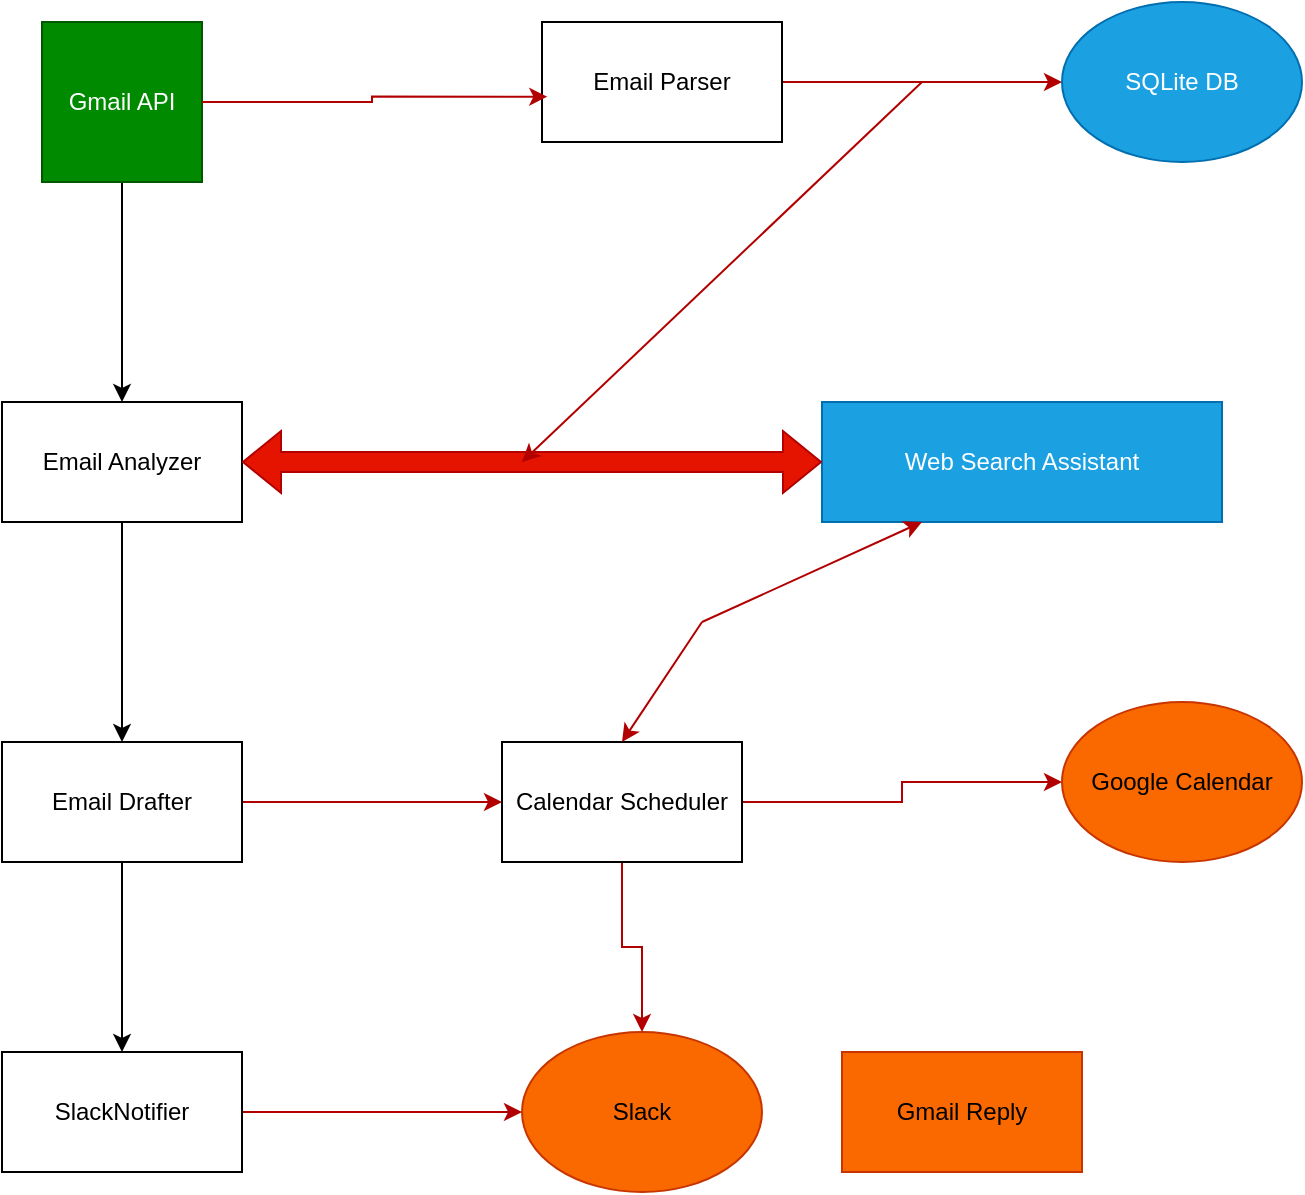 <mxfile version="26.2.8">
  <diagram name="Page-1" id="FLRJEERH1tKi0cHCewut">
    <mxGraphModel dx="940" dy="666" grid="1" gridSize="10" guides="1" tooltips="1" connect="1" arrows="1" fold="1" page="1" pageScale="1" pageWidth="827" pageHeight="1169" math="0" shadow="0">
      <root>
        <mxCell id="0" />
        <mxCell id="1" parent="0" />
        <mxCell id="5WUl91D30P4-O-UeJGRd-17" style="edgeStyle=orthogonalEdgeStyle;rounded=0;orthogonalLoop=1;jettySize=auto;html=1;exitX=0.5;exitY=1;exitDx=0;exitDy=0;" edge="1" parent="1" source="5WUl91D30P4-O-UeJGRd-1" target="5WUl91D30P4-O-UeJGRd-5">
          <mxGeometry relative="1" as="geometry" />
        </mxCell>
        <mxCell id="5WUl91D30P4-O-UeJGRd-1" value="Gmail API" style="whiteSpace=wrap;html=1;aspect=fixed;fillColor=#008a00;fontColor=#ffffff;strokeColor=#005700;" vertex="1" parent="1">
          <mxGeometry x="80" y="40" width="80" height="80" as="geometry" />
        </mxCell>
        <mxCell id="5WUl91D30P4-O-UeJGRd-20" style="edgeStyle=orthogonalEdgeStyle;rounded=0;orthogonalLoop=1;jettySize=auto;html=1;exitX=1;exitY=0.5;exitDx=0;exitDy=0;entryX=0;entryY=0.5;entryDx=0;entryDy=0;fillColor=#e51400;strokeColor=#B20000;" edge="1" parent="1" source="5WUl91D30P4-O-UeJGRd-2" target="5WUl91D30P4-O-UeJGRd-3">
          <mxGeometry relative="1" as="geometry">
            <Array as="points">
              <mxPoint x="520" y="70" />
              <mxPoint x="520" y="70" />
            </Array>
          </mxGeometry>
        </mxCell>
        <mxCell id="5WUl91D30P4-O-UeJGRd-2" value="Email Parser" style="rounded=0;whiteSpace=wrap;html=1;" vertex="1" parent="1">
          <mxGeometry x="330" y="40" width="120" height="60" as="geometry" />
        </mxCell>
        <mxCell id="5WUl91D30P4-O-UeJGRd-3" value="SQLite DB" style="ellipse;whiteSpace=wrap;html=1;fillColor=#1ba1e2;fontColor=#ffffff;strokeColor=#006EAF;" vertex="1" parent="1">
          <mxGeometry x="590" y="30" width="120" height="80" as="geometry" />
        </mxCell>
        <mxCell id="5WUl91D30P4-O-UeJGRd-26" style="edgeStyle=orthogonalEdgeStyle;rounded=0;orthogonalLoop=1;jettySize=auto;html=1;exitX=0.5;exitY=1;exitDx=0;exitDy=0;entryX=0.5;entryY=0;entryDx=0;entryDy=0;" edge="1" parent="1" source="5WUl91D30P4-O-UeJGRd-5" target="5WUl91D30P4-O-UeJGRd-9">
          <mxGeometry relative="1" as="geometry" />
        </mxCell>
        <mxCell id="5WUl91D30P4-O-UeJGRd-5" value="Email Analyzer" style="rounded=0;whiteSpace=wrap;html=1;" vertex="1" parent="1">
          <mxGeometry x="60" y="230" width="120" height="60" as="geometry" />
        </mxCell>
        <mxCell id="5WUl91D30P4-O-UeJGRd-8" value="Web Search Assistant" style="rounded=0;whiteSpace=wrap;html=1;fillColor=#1ba1e2;fontColor=#ffffff;strokeColor=#006EAF;" vertex="1" parent="1">
          <mxGeometry x="470" y="230" width="200" height="60" as="geometry" />
        </mxCell>
        <mxCell id="5WUl91D30P4-O-UeJGRd-28" style="edgeStyle=orthogonalEdgeStyle;rounded=0;orthogonalLoop=1;jettySize=auto;html=1;exitX=0.5;exitY=1;exitDx=0;exitDy=0;entryX=0.5;entryY=0;entryDx=0;entryDy=0;" edge="1" parent="1" source="5WUl91D30P4-O-UeJGRd-9" target="5WUl91D30P4-O-UeJGRd-12">
          <mxGeometry relative="1" as="geometry" />
        </mxCell>
        <mxCell id="5WUl91D30P4-O-UeJGRd-34" style="edgeStyle=orthogonalEdgeStyle;rounded=0;orthogonalLoop=1;jettySize=auto;html=1;exitX=1;exitY=0.5;exitDx=0;exitDy=0;entryX=0;entryY=0.5;entryDx=0;entryDy=0;fillColor=#e51400;strokeColor=#B20000;" edge="1" parent="1" source="5WUl91D30P4-O-UeJGRd-9" target="5WUl91D30P4-O-UeJGRd-10">
          <mxGeometry relative="1" as="geometry" />
        </mxCell>
        <mxCell id="5WUl91D30P4-O-UeJGRd-9" value="Email Drafter" style="rounded=0;whiteSpace=wrap;html=1;" vertex="1" parent="1">
          <mxGeometry x="60" y="400" width="120" height="60" as="geometry" />
        </mxCell>
        <mxCell id="5WUl91D30P4-O-UeJGRd-32" style="edgeStyle=orthogonalEdgeStyle;rounded=0;orthogonalLoop=1;jettySize=auto;html=1;exitX=0.5;exitY=1;exitDx=0;exitDy=0;entryX=0.5;entryY=0;entryDx=0;entryDy=0;fillColor=#e51400;strokeColor=#B20000;" edge="1" parent="1" source="5WUl91D30P4-O-UeJGRd-10" target="5WUl91D30P4-O-UeJGRd-13">
          <mxGeometry relative="1" as="geometry" />
        </mxCell>
        <mxCell id="5WUl91D30P4-O-UeJGRd-35" style="edgeStyle=orthogonalEdgeStyle;rounded=0;orthogonalLoop=1;jettySize=auto;html=1;exitX=1;exitY=0.5;exitDx=0;exitDy=0;entryX=0;entryY=0.5;entryDx=0;entryDy=0;fillColor=#e51400;strokeColor=#B20000;" edge="1" parent="1" source="5WUl91D30P4-O-UeJGRd-10" target="5WUl91D30P4-O-UeJGRd-11">
          <mxGeometry relative="1" as="geometry" />
        </mxCell>
        <mxCell id="5WUl91D30P4-O-UeJGRd-10" value="Calendar Scheduler" style="rounded=0;whiteSpace=wrap;html=1;" vertex="1" parent="1">
          <mxGeometry x="310" y="400" width="120" height="60" as="geometry" />
        </mxCell>
        <mxCell id="5WUl91D30P4-O-UeJGRd-11" value="Google Calendar" style="ellipse;whiteSpace=wrap;html=1;fillColor=#fa6800;fontColor=#000000;strokeColor=#C73500;" vertex="1" parent="1">
          <mxGeometry x="590" y="380" width="120" height="80" as="geometry" />
        </mxCell>
        <mxCell id="5WUl91D30P4-O-UeJGRd-30" style="edgeStyle=orthogonalEdgeStyle;rounded=0;orthogonalLoop=1;jettySize=auto;html=1;exitX=1;exitY=0.5;exitDx=0;exitDy=0;entryX=0;entryY=0.5;entryDx=0;entryDy=0;fillColor=#e51400;strokeColor=#B20000;" edge="1" parent="1" source="5WUl91D30P4-O-UeJGRd-12" target="5WUl91D30P4-O-UeJGRd-13">
          <mxGeometry relative="1" as="geometry" />
        </mxCell>
        <mxCell id="5WUl91D30P4-O-UeJGRd-12" value="SlackNotifier" style="rounded=0;whiteSpace=wrap;html=1;" vertex="1" parent="1">
          <mxGeometry x="60" y="555" width="120" height="60" as="geometry" />
        </mxCell>
        <mxCell id="5WUl91D30P4-O-UeJGRd-13" value="Slack" style="ellipse;whiteSpace=wrap;html=1;fillColor=#fa6800;fontColor=#000000;strokeColor=#C73500;" vertex="1" parent="1">
          <mxGeometry x="320" y="545" width="120" height="80" as="geometry" />
        </mxCell>
        <mxCell id="5WUl91D30P4-O-UeJGRd-14" value="Gmail Reply" style="rounded=0;whiteSpace=wrap;html=1;fillColor=#fa6800;fontColor=#000000;strokeColor=#C73500;" vertex="1" parent="1">
          <mxGeometry x="480" y="555" width="120" height="60" as="geometry" />
        </mxCell>
        <mxCell id="5WUl91D30P4-O-UeJGRd-18" style="edgeStyle=orthogonalEdgeStyle;rounded=0;orthogonalLoop=1;jettySize=auto;html=1;exitX=1;exitY=0.5;exitDx=0;exitDy=0;entryX=0.022;entryY=0.622;entryDx=0;entryDy=0;entryPerimeter=0;fillColor=#e51400;strokeColor=#B20000;" edge="1" parent="1" source="5WUl91D30P4-O-UeJGRd-1" target="5WUl91D30P4-O-UeJGRd-2">
          <mxGeometry relative="1" as="geometry" />
        </mxCell>
        <mxCell id="5WUl91D30P4-O-UeJGRd-25" value="" style="edgeStyle=none;orthogonalLoop=1;jettySize=auto;html=1;rounded=0;entryX=0.25;entryY=1;entryDx=0;entryDy=0;fillColor=#e51400;strokeColor=#B20000;" edge="1" parent="1" target="5WUl91D30P4-O-UeJGRd-8">
          <mxGeometry width="80" relative="1" as="geometry">
            <mxPoint x="410" y="340" as="sourcePoint" />
            <mxPoint x="490" y="340" as="targetPoint" />
            <Array as="points" />
          </mxGeometry>
        </mxCell>
        <mxCell id="5WUl91D30P4-O-UeJGRd-27" value="" style="edgeStyle=none;orthogonalLoop=1;jettySize=auto;html=1;rounded=0;entryX=0.5;entryY=0;entryDx=0;entryDy=0;fillColor=#e51400;strokeColor=#B20000;" edge="1" parent="1" target="5WUl91D30P4-O-UeJGRd-10">
          <mxGeometry width="80" relative="1" as="geometry">
            <mxPoint x="410" y="340" as="sourcePoint" />
            <mxPoint x="490" y="340" as="targetPoint" />
            <Array as="points" />
          </mxGeometry>
        </mxCell>
        <mxCell id="5WUl91D30P4-O-UeJGRd-38" value="" style="shape=flexArrow;endArrow=classic;startArrow=classic;html=1;rounded=0;exitX=1;exitY=0.5;exitDx=0;exitDy=0;entryX=0;entryY=0.5;entryDx=0;entryDy=0;fillColor=#e51400;strokeColor=#B20000;" edge="1" parent="1" source="5WUl91D30P4-O-UeJGRd-5" target="5WUl91D30P4-O-UeJGRd-8">
          <mxGeometry width="100" height="100" relative="1" as="geometry">
            <mxPoint x="360" y="390" as="sourcePoint" />
            <mxPoint x="460" y="290" as="targetPoint" />
          </mxGeometry>
        </mxCell>
        <mxCell id="5WUl91D30P4-O-UeJGRd-39" value="" style="endArrow=classic;html=1;rounded=0;fillColor=#e51400;strokeColor=#B20000;" edge="1" parent="1">
          <mxGeometry width="50" height="50" relative="1" as="geometry">
            <mxPoint x="520" y="70" as="sourcePoint" />
            <mxPoint x="320" y="260" as="targetPoint" />
          </mxGeometry>
        </mxCell>
      </root>
    </mxGraphModel>
  </diagram>
</mxfile>

